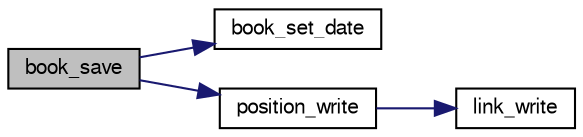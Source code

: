 digraph "book_save"
{
 // LATEX_PDF_SIZE
  bgcolor="transparent";
  edge [fontname="FreeSans",fontsize="10",labelfontname="FreeSans",labelfontsize="10"];
  node [fontname="FreeSans",fontsize="10",shape=record];
  rankdir="LR";
  Node1 [label="book_save",height=0.2,width=0.4,color="black", fillcolor="grey75", style="filled", fontcolor="black",tooltip="Save an opening book."];
  Node1 -> Node2 [color="midnightblue",fontsize="10",style="solid",fontname="FreeSans"];
  Node2 [label="book_set_date",height=0.2,width=0.4,color="black",URL="$book_8c.html#afe22572623333b9e82494984e238f444",tooltip="Set book date."];
  Node1 -> Node3 [color="midnightblue",fontsize="10",style="solid",fontname="FreeSans"];
  Node3 [label="position_write",height=0.2,width=0.4,color="black",URL="$book_8c.html#a93a3c5e63c600de569816cd15c187d15",tooltip="Write a position."];
  Node3 -> Node4 [color="midnightblue",fontsize="10",style="solid",fontname="FreeSans"];
  Node4 [label="link_write",height=0.2,width=0.4,color="black",URL="$book_8c.html#a9f1fe50f540a076dbb42e68bdc5d4904",tooltip="write a link."];
}

